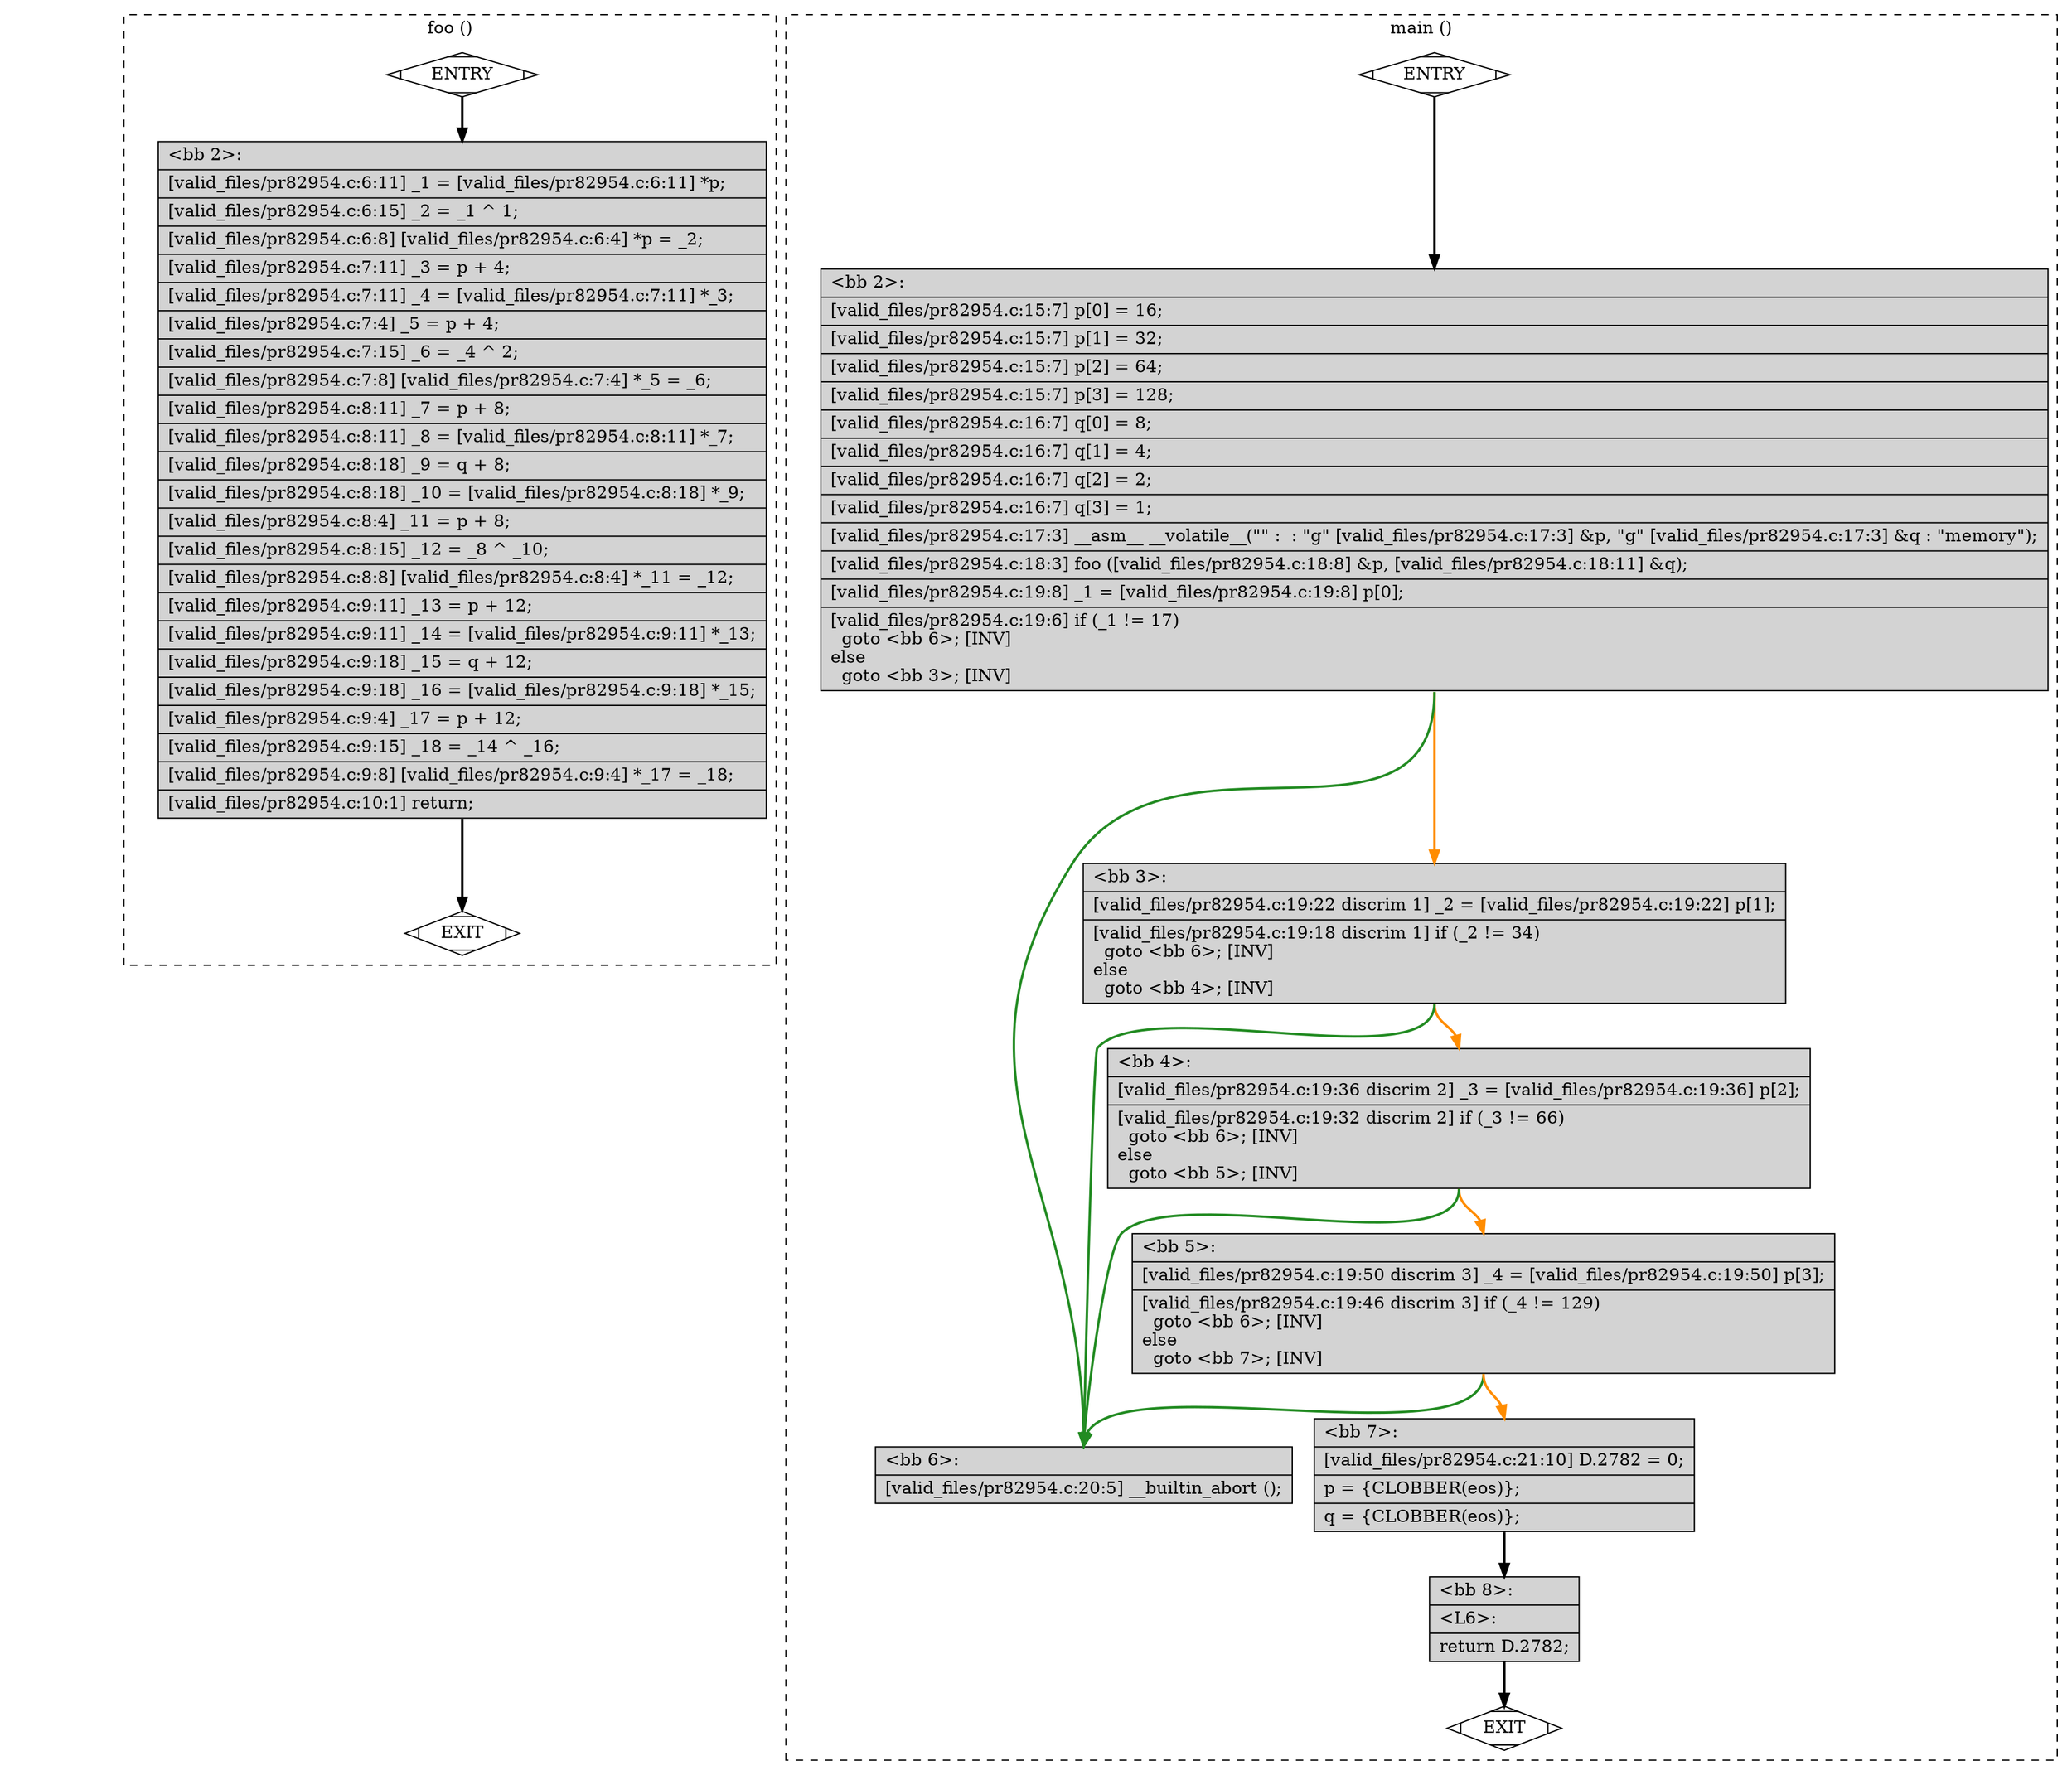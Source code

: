 digraph "a-pr82954.c.015t.cfg" {
overlap=false;
subgraph "cluster_foo" {
	style="dashed";
	color="black";
	label="foo ()";
	fn_0_basic_block_0 [shape=Mdiamond,style=filled,fillcolor=white,label="ENTRY"];

	fn_0_basic_block_1 [shape=Mdiamond,style=filled,fillcolor=white,label="EXIT"];

	fn_0_basic_block_2 [shape=record,style=filled,fillcolor=lightgrey,label="{\<bb\ 2\>:\l\
|[valid_files/pr82954.c:6:11]\ _1\ =\ [valid_files/pr82954.c:6:11]\ *p;\l\
|[valid_files/pr82954.c:6:15]\ _2\ =\ _1\ ^\ 1;\l\
|[valid_files/pr82954.c:6:8]\ [valid_files/pr82954.c:6:4]\ *p\ =\ _2;\l\
|[valid_files/pr82954.c:7:11]\ _3\ =\ p\ +\ 4;\l\
|[valid_files/pr82954.c:7:11]\ _4\ =\ [valid_files/pr82954.c:7:11]\ *_3;\l\
|[valid_files/pr82954.c:7:4]\ _5\ =\ p\ +\ 4;\l\
|[valid_files/pr82954.c:7:15]\ _6\ =\ _4\ ^\ 2;\l\
|[valid_files/pr82954.c:7:8]\ [valid_files/pr82954.c:7:4]\ *_5\ =\ _6;\l\
|[valid_files/pr82954.c:8:11]\ _7\ =\ p\ +\ 8;\l\
|[valid_files/pr82954.c:8:11]\ _8\ =\ [valid_files/pr82954.c:8:11]\ *_7;\l\
|[valid_files/pr82954.c:8:18]\ _9\ =\ q\ +\ 8;\l\
|[valid_files/pr82954.c:8:18]\ _10\ =\ [valid_files/pr82954.c:8:18]\ *_9;\l\
|[valid_files/pr82954.c:8:4]\ _11\ =\ p\ +\ 8;\l\
|[valid_files/pr82954.c:8:15]\ _12\ =\ _8\ ^\ _10;\l\
|[valid_files/pr82954.c:8:8]\ [valid_files/pr82954.c:8:4]\ *_11\ =\ _12;\l\
|[valid_files/pr82954.c:9:11]\ _13\ =\ p\ +\ 12;\l\
|[valid_files/pr82954.c:9:11]\ _14\ =\ [valid_files/pr82954.c:9:11]\ *_13;\l\
|[valid_files/pr82954.c:9:18]\ _15\ =\ q\ +\ 12;\l\
|[valid_files/pr82954.c:9:18]\ _16\ =\ [valid_files/pr82954.c:9:18]\ *_15;\l\
|[valid_files/pr82954.c:9:4]\ _17\ =\ p\ +\ 12;\l\
|[valid_files/pr82954.c:9:15]\ _18\ =\ _14\ ^\ _16;\l\
|[valid_files/pr82954.c:9:8]\ [valid_files/pr82954.c:9:4]\ *_17\ =\ _18;\l\
|[valid_files/pr82954.c:10:1]\ return;\l\
}"];

	fn_0_basic_block_0:s -> fn_0_basic_block_2:n [style="solid,bold",color=black,weight=100,constraint=true];
	fn_0_basic_block_2:s -> fn_0_basic_block_1:n [style="solid,bold",color=black,weight=10,constraint=true];
	fn_0_basic_block_0:s -> fn_0_basic_block_1:n [style="invis",constraint=true];
}
subgraph "cluster_main" {
	style="dashed";
	color="black";
	label="main ()";
	fn_1_basic_block_0 [shape=Mdiamond,style=filled,fillcolor=white,label="ENTRY"];

	fn_1_basic_block_1 [shape=Mdiamond,style=filled,fillcolor=white,label="EXIT"];

	fn_1_basic_block_2 [shape=record,style=filled,fillcolor=lightgrey,label="{\<bb\ 2\>:\l\
|[valid_files/pr82954.c:15:7]\ p[0]\ =\ 16;\l\
|[valid_files/pr82954.c:15:7]\ p[1]\ =\ 32;\l\
|[valid_files/pr82954.c:15:7]\ p[2]\ =\ 64;\l\
|[valid_files/pr82954.c:15:7]\ p[3]\ =\ 128;\l\
|[valid_files/pr82954.c:16:7]\ q[0]\ =\ 8;\l\
|[valid_files/pr82954.c:16:7]\ q[1]\ =\ 4;\l\
|[valid_files/pr82954.c:16:7]\ q[2]\ =\ 2;\l\
|[valid_files/pr82954.c:16:7]\ q[3]\ =\ 1;\l\
|[valid_files/pr82954.c:17:3]\ __asm__\ __volatile__(\"\"\ :\ \ :\ \"g\"\ [valid_files/pr82954.c:17:3]\ &p,\ \"g\"\ [valid_files/pr82954.c:17:3]\ &q\ :\ \"memory\");\l\
|[valid_files/pr82954.c:18:3]\ foo\ ([valid_files/pr82954.c:18:8]\ &p,\ [valid_files/pr82954.c:18:11]\ &q);\l\
|[valid_files/pr82954.c:19:8]\ _1\ =\ [valid_files/pr82954.c:19:8]\ p[0];\l\
|[valid_files/pr82954.c:19:6]\ if\ (_1\ !=\ 17)\l\
\ \ goto\ \<bb\ 6\>;\ [INV]\l\
else\l\
\ \ goto\ \<bb\ 3\>;\ [INV]\l\
}"];

	fn_1_basic_block_3 [shape=record,style=filled,fillcolor=lightgrey,label="{\<bb\ 3\>:\l\
|[valid_files/pr82954.c:19:22\ discrim\ 1]\ _2\ =\ [valid_files/pr82954.c:19:22]\ p[1];\l\
|[valid_files/pr82954.c:19:18\ discrim\ 1]\ if\ (_2\ !=\ 34)\l\
\ \ goto\ \<bb\ 6\>;\ [INV]\l\
else\l\
\ \ goto\ \<bb\ 4\>;\ [INV]\l\
}"];

	fn_1_basic_block_4 [shape=record,style=filled,fillcolor=lightgrey,label="{\<bb\ 4\>:\l\
|[valid_files/pr82954.c:19:36\ discrim\ 2]\ _3\ =\ [valid_files/pr82954.c:19:36]\ p[2];\l\
|[valid_files/pr82954.c:19:32\ discrim\ 2]\ if\ (_3\ !=\ 66)\l\
\ \ goto\ \<bb\ 6\>;\ [INV]\l\
else\l\
\ \ goto\ \<bb\ 5\>;\ [INV]\l\
}"];

	fn_1_basic_block_5 [shape=record,style=filled,fillcolor=lightgrey,label="{\<bb\ 5\>:\l\
|[valid_files/pr82954.c:19:50\ discrim\ 3]\ _4\ =\ [valid_files/pr82954.c:19:50]\ p[3];\l\
|[valid_files/pr82954.c:19:46\ discrim\ 3]\ if\ (_4\ !=\ 129)\l\
\ \ goto\ \<bb\ 6\>;\ [INV]\l\
else\l\
\ \ goto\ \<bb\ 7\>;\ [INV]\l\
}"];

	fn_1_basic_block_6 [shape=record,style=filled,fillcolor=lightgrey,label="{\<bb\ 6\>:\l\
|[valid_files/pr82954.c:20:5]\ __builtin_abort\ ();\l\
}"];

	fn_1_basic_block_7 [shape=record,style=filled,fillcolor=lightgrey,label="{\<bb\ 7\>:\l\
|[valid_files/pr82954.c:21:10]\ D.2782\ =\ 0;\l\
|p\ =\ \{CLOBBER(eos)\};\l\
|q\ =\ \{CLOBBER(eos)\};\l\
}"];

	fn_1_basic_block_8 [shape=record,style=filled,fillcolor=lightgrey,label="{\<bb\ 8\>:\l\
|\<L6\>:\l\
|return\ D.2782;\l\
}"];

	fn_1_basic_block_0:s -> fn_1_basic_block_2:n [style="solid,bold",color=black,weight=100,constraint=true];
	fn_1_basic_block_2:s -> fn_1_basic_block_6:n [style="solid,bold",color=forestgreen,weight=10,constraint=true];
	fn_1_basic_block_2:s -> fn_1_basic_block_3:n [style="solid,bold",color=darkorange,weight=10,constraint=true];
	fn_1_basic_block_3:s -> fn_1_basic_block_6:n [style="solid,bold",color=forestgreen,weight=10,constraint=true];
	fn_1_basic_block_3:s -> fn_1_basic_block_4:n [style="solid,bold",color=darkorange,weight=10,constraint=true];
	fn_1_basic_block_4:s -> fn_1_basic_block_6:n [style="solid,bold",color=forestgreen,weight=10,constraint=true];
	fn_1_basic_block_4:s -> fn_1_basic_block_5:n [style="solid,bold",color=darkorange,weight=10,constraint=true];
	fn_1_basic_block_5:s -> fn_1_basic_block_6:n [style="solid,bold",color=forestgreen,weight=10,constraint=true];
	fn_1_basic_block_5:s -> fn_1_basic_block_7:n [style="solid,bold",color=darkorange,weight=10,constraint=true];
	fn_1_basic_block_7:s -> fn_1_basic_block_8:n [style="solid,bold",color=black,weight=100,constraint=true];
	fn_1_basic_block_8:s -> fn_1_basic_block_1:n [style="solid,bold",color=black,weight=10,constraint=true];
	fn_1_basic_block_0:s -> fn_1_basic_block_1:n [style="invis",constraint=true];
}
}
